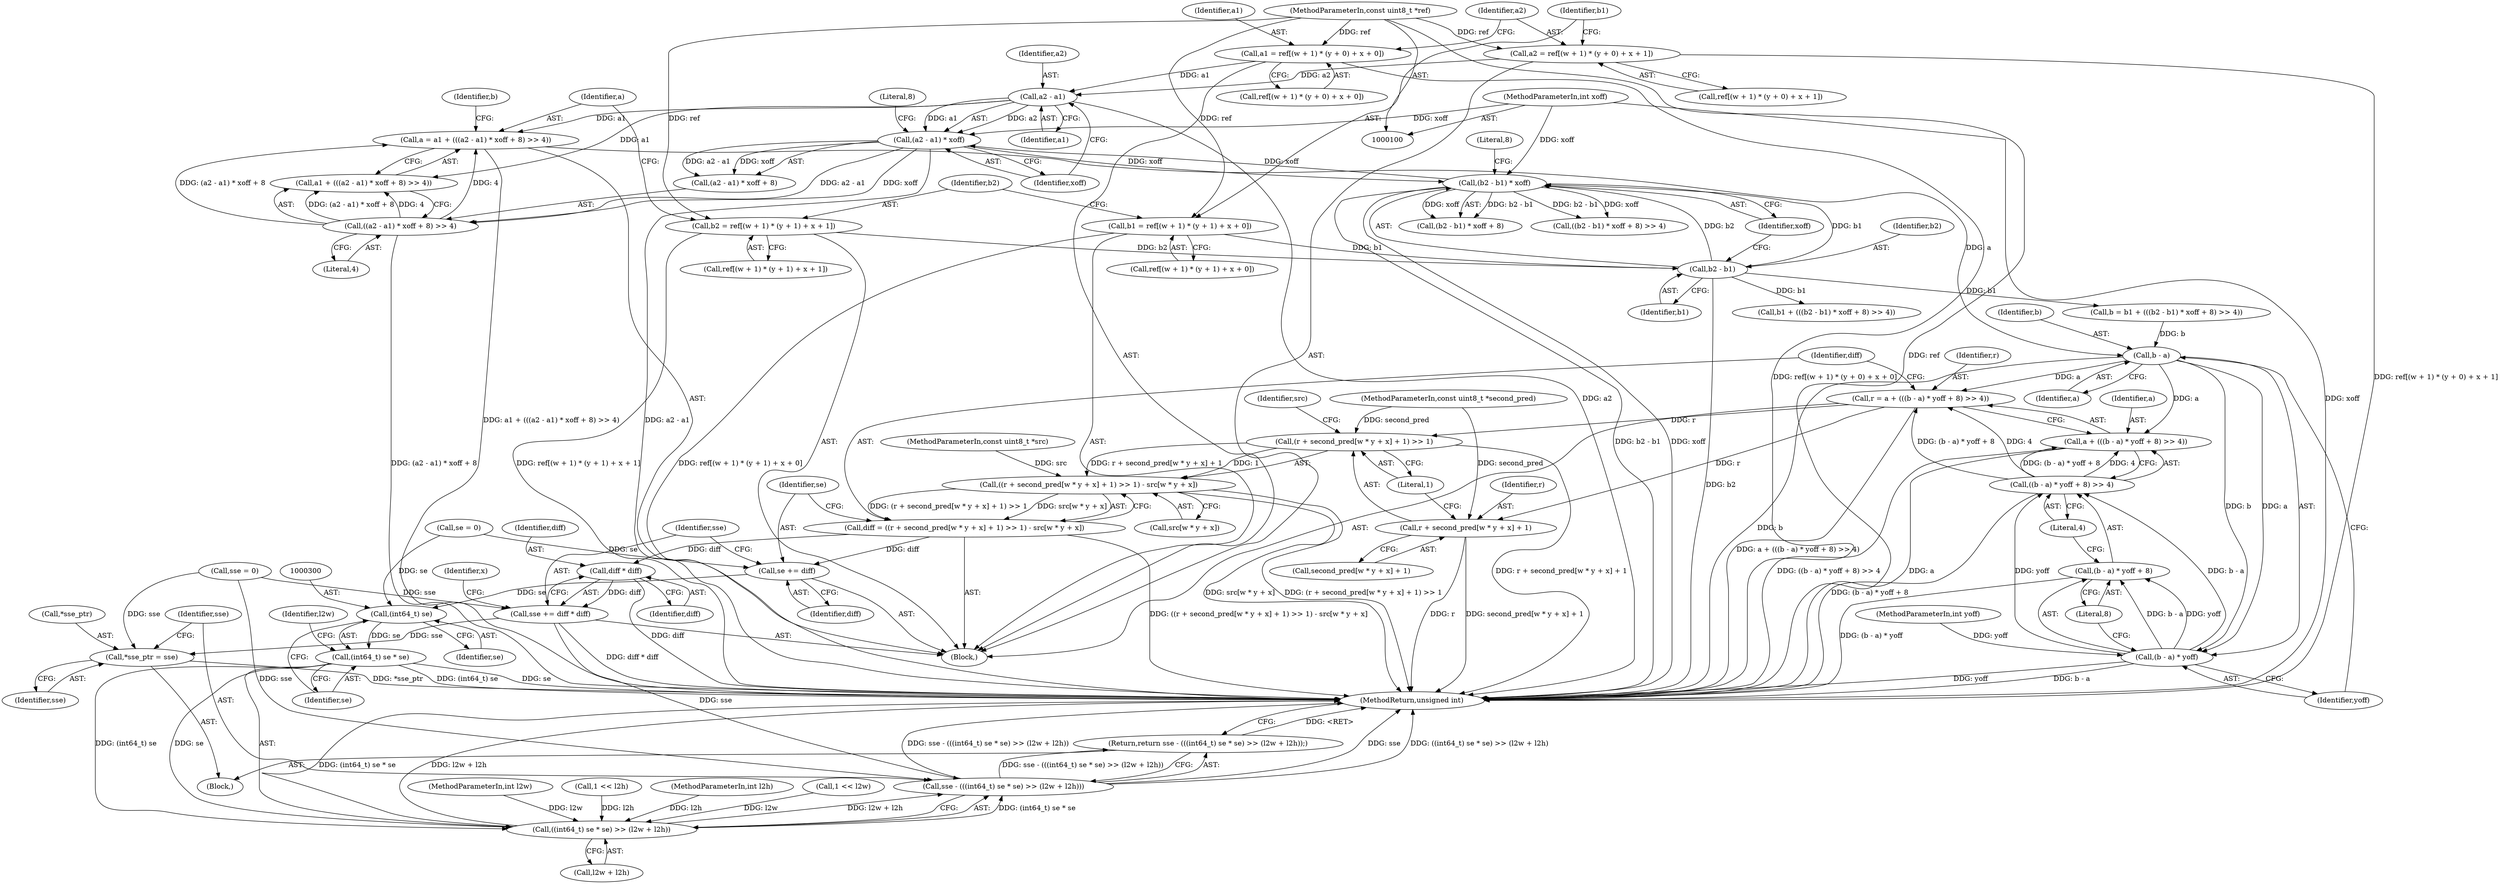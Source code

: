 digraph "1_Android_5a9753fca56f0eeb9f61e342b2fccffc364f9426_119@integer" {
"1000217" [label="(Call,a = a1 + (((a2 - a1) * xoff + 8) >> 4))"];
"1000224" [label="(Call,a2 - a1)"];
"1000169" [label="(Call,a2 = ref[(w + 1) * (y + 0) + x + 1])"];
"1000101" [label="(MethodParameterIn,const uint8_t *ref)"];
"1000153" [label="(Call,a1 = ref[(w + 1) * (y + 0) + x + 0])"];
"1000221" [label="(Call,((a2 - a1) * xoff + 8) >> 4)"];
"1000223" [label="(Call,(a2 - a1) * xoff)"];
"1000237" [label="(Call,(b2 - b1) * xoff)"];
"1000238" [label="(Call,b2 - b1)"];
"1000201" [label="(Call,b2 = ref[(w + 1) * (y + 1) + x + 1])"];
"1000185" [label="(Call,b1 = ref[(w + 1) * (y + 1) + x + 0])"];
"1000106" [label="(MethodParameterIn,int xoff)"];
"1000252" [label="(Call,b - a)"];
"1000245" [label="(Call,r = a + (((b - a) * yoff + 8) >> 4))"];
"1000262" [label="(Call,(r + second_pred[w * y + x] + 1) >> 1)"];
"1000261" [label="(Call,((r + second_pred[w * y + x] + 1) >> 1) - src[w * y + x])"];
"1000259" [label="(Call,diff = ((r + second_pred[w * y + x] + 1) >> 1) - src[w * y + x])"];
"1000282" [label="(Call,se += diff)"];
"1000299" [label="(Call,(int64_t) se)"];
"1000298" [label="(Call,(int64_t) se * se)"];
"1000297" [label="(Call,((int64_t) se * se) >> (l2w + l2h))"];
"1000295" [label="(Call,sse - (((int64_t) se * se) >> (l2w + l2h)))"];
"1000294" [label="(Return,return sse - (((int64_t) se * se) >> (l2w + l2h));)"];
"1000287" [label="(Call,diff * diff)"];
"1000285" [label="(Call,sse += diff * diff)"];
"1000290" [label="(Call,*sse_ptr = sse)"];
"1000263" [label="(Call,r + second_pred[w * y + x] + 1)"];
"1000247" [label="(Call,a + (((b - a) * yoff + 8) >> 4))"];
"1000251" [label="(Call,(b - a) * yoff)"];
"1000249" [label="(Call,((b - a) * yoff + 8) >> 4)"];
"1000250" [label="(Call,(b - a) * yoff + 8)"];
"1000242" [label="(Literal,8)"];
"1000151" [label="(Block,)"];
"1000186" [label="(Identifier,b1)"];
"1000257" [label="(Literal,4)"];
"1000232" [label="(Identifier,b)"];
"1000301" [label="(Identifier,se)"];
"1000219" [label="(Call,a1 + (((a2 - a1) * xoff + 8) >> 4))"];
"1000290" [label="(Call,*sse_ptr = sse)"];
"1000217" [label="(Call,a = a1 + (((a2 - a1) * xoff + 8) >> 4))"];
"1000240" [label="(Identifier,b1)"];
"1000265" [label="(Call,second_pred[w * y + x] + 1)"];
"1000304" [label="(Identifier,l2w)"];
"1000228" [label="(Literal,8)"];
"1000275" [label="(Call,src[w * y + x])"];
"1000233" [label="(Call,b1 + (((b2 - b1) * xoff + 8) >> 4))"];
"1000241" [label="(Identifier,xoff)"];
"1000115" [label="(Call,sse = 0)"];
"1000154" [label="(Identifier,a1)"];
"1000306" [label="(MethodReturn,unsigned int)"];
"1000170" [label="(Identifier,a2)"];
"1000236" [label="(Call,(b2 - b1) * xoff + 8)"];
"1000227" [label="(Identifier,xoff)"];
"1000287" [label="(Call,diff * diff)"];
"1000247" [label="(Call,a + (((b - a) * yoff + 8) >> 4))"];
"1000252" [label="(Call,b - a)"];
"1000297" [label="(Call,((int64_t) se * se) >> (l2w + l2h))"];
"1000291" [label="(Call,*sse_ptr)"];
"1000256" [label="(Literal,8)"];
"1000248" [label="(Identifier,a)"];
"1000109" [label="(Block,)"];
"1000171" [label="(Call,ref[(w + 1) * (y + 0) + x + 1])"];
"1000251" [label="(Call,(b - a) * yoff)"];
"1000169" [label="(Call,a2 = ref[(w + 1) * (y + 0) + x + 1])"];
"1000264" [label="(Identifier,r)"];
"1000245" [label="(Call,r = a + (((b - a) * yoff + 8) >> 4))"];
"1000102" [label="(MethodParameterIn,const uint8_t *src)"];
"1000226" [label="(Identifier,a1)"];
"1000263" [label="(Call,r + second_pred[w * y + x] + 1)"];
"1000288" [label="(Identifier,diff)"];
"1000260" [label="(Identifier,diff)"];
"1000231" [label="(Call,b = b1 + (((b2 - b1) * xoff + 8) >> 4))"];
"1000296" [label="(Identifier,sse)"];
"1000285" [label="(Call,sse += diff * diff)"];
"1000250" [label="(Call,(b - a) * yoff + 8)"];
"1000224" [label="(Call,a2 - a1)"];
"1000294" [label="(Return,return sse - (((int64_t) se * se) >> (l2w + l2h));)"];
"1000222" [label="(Call,(a2 - a1) * xoff + 8)"];
"1000249" [label="(Call,((b - a) * yoff + 8) >> 4)"];
"1000155" [label="(Call,ref[(w + 1) * (y + 0) + x + 0])"];
"1000303" [label="(Call,l2w + l2h)"];
"1000104" [label="(MethodParameterIn,int l2w)"];
"1000111" [label="(Call,se = 0)"];
"1000101" [label="(MethodParameterIn,const uint8_t *ref)"];
"1000289" [label="(Identifier,diff)"];
"1000299" [label="(Call,(int64_t) se)"];
"1000153" [label="(Call,a1 = ref[(w + 1) * (y + 0) + x + 0])"];
"1000107" [label="(MethodParameterIn,int yoff)"];
"1000127" [label="(Call,1 << l2h)"];
"1000103" [label="(MethodParameterIn,const uint8_t *second_pred)"];
"1000106" [label="(MethodParameterIn,int xoff)"];
"1000282" [label="(Call,se += diff)"];
"1000253" [label="(Identifier,b)"];
"1000283" [label="(Identifier,se)"];
"1000274" [label="(Literal,1)"];
"1000276" [label="(Identifier,src)"];
"1000105" [label="(MethodParameterIn,int l2h)"];
"1000150" [label="(Identifier,x)"];
"1000259" [label="(Call,diff = ((r + second_pred[w * y + x] + 1) >> 1) - src[w * y + x])"];
"1000262" [label="(Call,(r + second_pred[w * y + x] + 1) >> 1)"];
"1000121" [label="(Call,1 << l2w)"];
"1000254" [label="(Identifier,a)"];
"1000221" [label="(Call,((a2 - a1) * xoff + 8) >> 4)"];
"1000246" [label="(Identifier,r)"];
"1000223" [label="(Call,(a2 - a1) * xoff)"];
"1000284" [label="(Identifier,diff)"];
"1000225" [label="(Identifier,a2)"];
"1000295" [label="(Call,sse - (((int64_t) se * se) >> (l2w + l2h)))"];
"1000286" [label="(Identifier,sse)"];
"1000203" [label="(Call,ref[(w + 1) * (y + 1) + x + 1])"];
"1000298" [label="(Call,(int64_t) se * se)"];
"1000237" [label="(Call,(b2 - b1) * xoff)"];
"1000229" [label="(Literal,4)"];
"1000187" [label="(Call,ref[(w + 1) * (y + 1) + x + 0])"];
"1000293" [label="(Identifier,sse)"];
"1000255" [label="(Identifier,yoff)"];
"1000235" [label="(Call,((b2 - b1) * xoff + 8) >> 4)"];
"1000202" [label="(Identifier,b2)"];
"1000238" [label="(Call,b2 - b1)"];
"1000201" [label="(Call,b2 = ref[(w + 1) * (y + 1) + x + 1])"];
"1000261" [label="(Call,((r + second_pred[w * y + x] + 1) >> 1) - src[w * y + x])"];
"1000218" [label="(Identifier,a)"];
"1000185" [label="(Call,b1 = ref[(w + 1) * (y + 1) + x + 0])"];
"1000302" [label="(Identifier,se)"];
"1000239" [label="(Identifier,b2)"];
"1000217" -> "1000151"  [label="AST: "];
"1000217" -> "1000219"  [label="CFG: "];
"1000218" -> "1000217"  [label="AST: "];
"1000219" -> "1000217"  [label="AST: "];
"1000232" -> "1000217"  [label="CFG: "];
"1000217" -> "1000306"  [label="DDG: a1 + (((a2 - a1) * xoff + 8) >> 4)"];
"1000224" -> "1000217"  [label="DDG: a1"];
"1000221" -> "1000217"  [label="DDG: (a2 - a1) * xoff + 8"];
"1000221" -> "1000217"  [label="DDG: 4"];
"1000217" -> "1000252"  [label="DDG: a"];
"1000224" -> "1000223"  [label="AST: "];
"1000224" -> "1000226"  [label="CFG: "];
"1000225" -> "1000224"  [label="AST: "];
"1000226" -> "1000224"  [label="AST: "];
"1000227" -> "1000224"  [label="CFG: "];
"1000224" -> "1000306"  [label="DDG: a2"];
"1000224" -> "1000219"  [label="DDG: a1"];
"1000224" -> "1000223"  [label="DDG: a2"];
"1000224" -> "1000223"  [label="DDG: a1"];
"1000169" -> "1000224"  [label="DDG: a2"];
"1000153" -> "1000224"  [label="DDG: a1"];
"1000169" -> "1000151"  [label="AST: "];
"1000169" -> "1000171"  [label="CFG: "];
"1000170" -> "1000169"  [label="AST: "];
"1000171" -> "1000169"  [label="AST: "];
"1000186" -> "1000169"  [label="CFG: "];
"1000169" -> "1000306"  [label="DDG: ref[(w + 1) * (y + 0) + x + 1]"];
"1000101" -> "1000169"  [label="DDG: ref"];
"1000101" -> "1000100"  [label="AST: "];
"1000101" -> "1000306"  [label="DDG: ref"];
"1000101" -> "1000153"  [label="DDG: ref"];
"1000101" -> "1000185"  [label="DDG: ref"];
"1000101" -> "1000201"  [label="DDG: ref"];
"1000153" -> "1000151"  [label="AST: "];
"1000153" -> "1000155"  [label="CFG: "];
"1000154" -> "1000153"  [label="AST: "];
"1000155" -> "1000153"  [label="AST: "];
"1000170" -> "1000153"  [label="CFG: "];
"1000153" -> "1000306"  [label="DDG: ref[(w + 1) * (y + 0) + x + 0]"];
"1000221" -> "1000219"  [label="AST: "];
"1000221" -> "1000229"  [label="CFG: "];
"1000222" -> "1000221"  [label="AST: "];
"1000229" -> "1000221"  [label="AST: "];
"1000219" -> "1000221"  [label="CFG: "];
"1000221" -> "1000306"  [label="DDG: (a2 - a1) * xoff + 8"];
"1000221" -> "1000219"  [label="DDG: (a2 - a1) * xoff + 8"];
"1000221" -> "1000219"  [label="DDG: 4"];
"1000223" -> "1000221"  [label="DDG: a2 - a1"];
"1000223" -> "1000221"  [label="DDG: xoff"];
"1000223" -> "1000222"  [label="AST: "];
"1000223" -> "1000227"  [label="CFG: "];
"1000227" -> "1000223"  [label="AST: "];
"1000228" -> "1000223"  [label="CFG: "];
"1000223" -> "1000306"  [label="DDG: a2 - a1"];
"1000223" -> "1000222"  [label="DDG: a2 - a1"];
"1000223" -> "1000222"  [label="DDG: xoff"];
"1000237" -> "1000223"  [label="DDG: xoff"];
"1000106" -> "1000223"  [label="DDG: xoff"];
"1000223" -> "1000237"  [label="DDG: xoff"];
"1000237" -> "1000236"  [label="AST: "];
"1000237" -> "1000241"  [label="CFG: "];
"1000238" -> "1000237"  [label="AST: "];
"1000241" -> "1000237"  [label="AST: "];
"1000242" -> "1000237"  [label="CFG: "];
"1000237" -> "1000306"  [label="DDG: b2 - b1"];
"1000237" -> "1000306"  [label="DDG: xoff"];
"1000237" -> "1000235"  [label="DDG: b2 - b1"];
"1000237" -> "1000235"  [label="DDG: xoff"];
"1000237" -> "1000236"  [label="DDG: b2 - b1"];
"1000237" -> "1000236"  [label="DDG: xoff"];
"1000238" -> "1000237"  [label="DDG: b2"];
"1000238" -> "1000237"  [label="DDG: b1"];
"1000106" -> "1000237"  [label="DDG: xoff"];
"1000238" -> "1000240"  [label="CFG: "];
"1000239" -> "1000238"  [label="AST: "];
"1000240" -> "1000238"  [label="AST: "];
"1000241" -> "1000238"  [label="CFG: "];
"1000238" -> "1000306"  [label="DDG: b2"];
"1000238" -> "1000231"  [label="DDG: b1"];
"1000238" -> "1000233"  [label="DDG: b1"];
"1000201" -> "1000238"  [label="DDG: b2"];
"1000185" -> "1000238"  [label="DDG: b1"];
"1000201" -> "1000151"  [label="AST: "];
"1000201" -> "1000203"  [label="CFG: "];
"1000202" -> "1000201"  [label="AST: "];
"1000203" -> "1000201"  [label="AST: "];
"1000218" -> "1000201"  [label="CFG: "];
"1000201" -> "1000306"  [label="DDG: ref[(w + 1) * (y + 1) + x + 1]"];
"1000185" -> "1000151"  [label="AST: "];
"1000185" -> "1000187"  [label="CFG: "];
"1000186" -> "1000185"  [label="AST: "];
"1000187" -> "1000185"  [label="AST: "];
"1000202" -> "1000185"  [label="CFG: "];
"1000185" -> "1000306"  [label="DDG: ref[(w + 1) * (y + 1) + x + 0]"];
"1000106" -> "1000100"  [label="AST: "];
"1000106" -> "1000306"  [label="DDG: xoff"];
"1000252" -> "1000251"  [label="AST: "];
"1000252" -> "1000254"  [label="CFG: "];
"1000253" -> "1000252"  [label="AST: "];
"1000254" -> "1000252"  [label="AST: "];
"1000255" -> "1000252"  [label="CFG: "];
"1000252" -> "1000306"  [label="DDG: b"];
"1000252" -> "1000245"  [label="DDG: a"];
"1000252" -> "1000247"  [label="DDG: a"];
"1000252" -> "1000251"  [label="DDG: b"];
"1000252" -> "1000251"  [label="DDG: a"];
"1000231" -> "1000252"  [label="DDG: b"];
"1000245" -> "1000151"  [label="AST: "];
"1000245" -> "1000247"  [label="CFG: "];
"1000246" -> "1000245"  [label="AST: "];
"1000247" -> "1000245"  [label="AST: "];
"1000260" -> "1000245"  [label="CFG: "];
"1000245" -> "1000306"  [label="DDG: a + (((b - a) * yoff + 8) >> 4)"];
"1000249" -> "1000245"  [label="DDG: (b - a) * yoff + 8"];
"1000249" -> "1000245"  [label="DDG: 4"];
"1000245" -> "1000262"  [label="DDG: r"];
"1000245" -> "1000263"  [label="DDG: r"];
"1000262" -> "1000261"  [label="AST: "];
"1000262" -> "1000274"  [label="CFG: "];
"1000263" -> "1000262"  [label="AST: "];
"1000274" -> "1000262"  [label="AST: "];
"1000276" -> "1000262"  [label="CFG: "];
"1000262" -> "1000306"  [label="DDG: r + second_pred[w * y + x] + 1"];
"1000262" -> "1000261"  [label="DDG: r + second_pred[w * y + x] + 1"];
"1000262" -> "1000261"  [label="DDG: 1"];
"1000103" -> "1000262"  [label="DDG: second_pred"];
"1000261" -> "1000259"  [label="AST: "];
"1000261" -> "1000275"  [label="CFG: "];
"1000275" -> "1000261"  [label="AST: "];
"1000259" -> "1000261"  [label="CFG: "];
"1000261" -> "1000306"  [label="DDG: src[w * y + x]"];
"1000261" -> "1000306"  [label="DDG: (r + second_pred[w * y + x] + 1) >> 1"];
"1000261" -> "1000259"  [label="DDG: (r + second_pred[w * y + x] + 1) >> 1"];
"1000261" -> "1000259"  [label="DDG: src[w * y + x]"];
"1000102" -> "1000261"  [label="DDG: src"];
"1000259" -> "1000151"  [label="AST: "];
"1000260" -> "1000259"  [label="AST: "];
"1000283" -> "1000259"  [label="CFG: "];
"1000259" -> "1000306"  [label="DDG: ((r + second_pred[w * y + x] + 1) >> 1) - src[w * y + x]"];
"1000259" -> "1000282"  [label="DDG: diff"];
"1000259" -> "1000287"  [label="DDG: diff"];
"1000282" -> "1000151"  [label="AST: "];
"1000282" -> "1000284"  [label="CFG: "];
"1000283" -> "1000282"  [label="AST: "];
"1000284" -> "1000282"  [label="AST: "];
"1000286" -> "1000282"  [label="CFG: "];
"1000111" -> "1000282"  [label="DDG: se"];
"1000282" -> "1000299"  [label="DDG: se"];
"1000299" -> "1000298"  [label="AST: "];
"1000299" -> "1000301"  [label="CFG: "];
"1000300" -> "1000299"  [label="AST: "];
"1000301" -> "1000299"  [label="AST: "];
"1000302" -> "1000299"  [label="CFG: "];
"1000299" -> "1000298"  [label="DDG: se"];
"1000111" -> "1000299"  [label="DDG: se"];
"1000298" -> "1000297"  [label="AST: "];
"1000298" -> "1000302"  [label="CFG: "];
"1000302" -> "1000298"  [label="AST: "];
"1000304" -> "1000298"  [label="CFG: "];
"1000298" -> "1000306"  [label="DDG: (int64_t) se"];
"1000298" -> "1000306"  [label="DDG: se"];
"1000298" -> "1000297"  [label="DDG: (int64_t) se"];
"1000298" -> "1000297"  [label="DDG: se"];
"1000297" -> "1000295"  [label="AST: "];
"1000297" -> "1000303"  [label="CFG: "];
"1000303" -> "1000297"  [label="AST: "];
"1000295" -> "1000297"  [label="CFG: "];
"1000297" -> "1000306"  [label="DDG: (int64_t) se * se"];
"1000297" -> "1000306"  [label="DDG: l2w + l2h"];
"1000297" -> "1000295"  [label="DDG: (int64_t) se * se"];
"1000297" -> "1000295"  [label="DDG: l2w + l2h"];
"1000121" -> "1000297"  [label="DDG: l2w"];
"1000104" -> "1000297"  [label="DDG: l2w"];
"1000127" -> "1000297"  [label="DDG: l2h"];
"1000105" -> "1000297"  [label="DDG: l2h"];
"1000295" -> "1000294"  [label="AST: "];
"1000296" -> "1000295"  [label="AST: "];
"1000294" -> "1000295"  [label="CFG: "];
"1000295" -> "1000306"  [label="DDG: sse"];
"1000295" -> "1000306"  [label="DDG: ((int64_t) se * se) >> (l2w + l2h)"];
"1000295" -> "1000306"  [label="DDG: sse - (((int64_t) se * se) >> (l2w + l2h))"];
"1000295" -> "1000294"  [label="DDG: sse - (((int64_t) se * se) >> (l2w + l2h))"];
"1000285" -> "1000295"  [label="DDG: sse"];
"1000115" -> "1000295"  [label="DDG: sse"];
"1000294" -> "1000109"  [label="AST: "];
"1000306" -> "1000294"  [label="CFG: "];
"1000294" -> "1000306"  [label="DDG: <RET>"];
"1000287" -> "1000285"  [label="AST: "];
"1000287" -> "1000289"  [label="CFG: "];
"1000288" -> "1000287"  [label="AST: "];
"1000289" -> "1000287"  [label="AST: "];
"1000285" -> "1000287"  [label="CFG: "];
"1000287" -> "1000306"  [label="DDG: diff"];
"1000287" -> "1000285"  [label="DDG: diff"];
"1000285" -> "1000151"  [label="AST: "];
"1000286" -> "1000285"  [label="AST: "];
"1000150" -> "1000285"  [label="CFG: "];
"1000285" -> "1000306"  [label="DDG: diff * diff"];
"1000115" -> "1000285"  [label="DDG: sse"];
"1000285" -> "1000290"  [label="DDG: sse"];
"1000290" -> "1000109"  [label="AST: "];
"1000290" -> "1000293"  [label="CFG: "];
"1000291" -> "1000290"  [label="AST: "];
"1000293" -> "1000290"  [label="AST: "];
"1000296" -> "1000290"  [label="CFG: "];
"1000290" -> "1000306"  [label="DDG: *sse_ptr"];
"1000115" -> "1000290"  [label="DDG: sse"];
"1000263" -> "1000265"  [label="CFG: "];
"1000264" -> "1000263"  [label="AST: "];
"1000265" -> "1000263"  [label="AST: "];
"1000274" -> "1000263"  [label="CFG: "];
"1000263" -> "1000306"  [label="DDG: second_pred[w * y + x] + 1"];
"1000263" -> "1000306"  [label="DDG: r"];
"1000103" -> "1000263"  [label="DDG: second_pred"];
"1000247" -> "1000249"  [label="CFG: "];
"1000248" -> "1000247"  [label="AST: "];
"1000249" -> "1000247"  [label="AST: "];
"1000247" -> "1000306"  [label="DDG: a"];
"1000247" -> "1000306"  [label="DDG: ((b - a) * yoff + 8) >> 4"];
"1000249" -> "1000247"  [label="DDG: (b - a) * yoff + 8"];
"1000249" -> "1000247"  [label="DDG: 4"];
"1000251" -> "1000250"  [label="AST: "];
"1000251" -> "1000255"  [label="CFG: "];
"1000255" -> "1000251"  [label="AST: "];
"1000256" -> "1000251"  [label="CFG: "];
"1000251" -> "1000306"  [label="DDG: yoff"];
"1000251" -> "1000306"  [label="DDG: b - a"];
"1000251" -> "1000249"  [label="DDG: b - a"];
"1000251" -> "1000249"  [label="DDG: yoff"];
"1000251" -> "1000250"  [label="DDG: b - a"];
"1000251" -> "1000250"  [label="DDG: yoff"];
"1000107" -> "1000251"  [label="DDG: yoff"];
"1000249" -> "1000257"  [label="CFG: "];
"1000250" -> "1000249"  [label="AST: "];
"1000257" -> "1000249"  [label="AST: "];
"1000249" -> "1000306"  [label="DDG: (b - a) * yoff + 8"];
"1000250" -> "1000256"  [label="CFG: "];
"1000256" -> "1000250"  [label="AST: "];
"1000257" -> "1000250"  [label="CFG: "];
"1000250" -> "1000306"  [label="DDG: (b - a) * yoff"];
}
